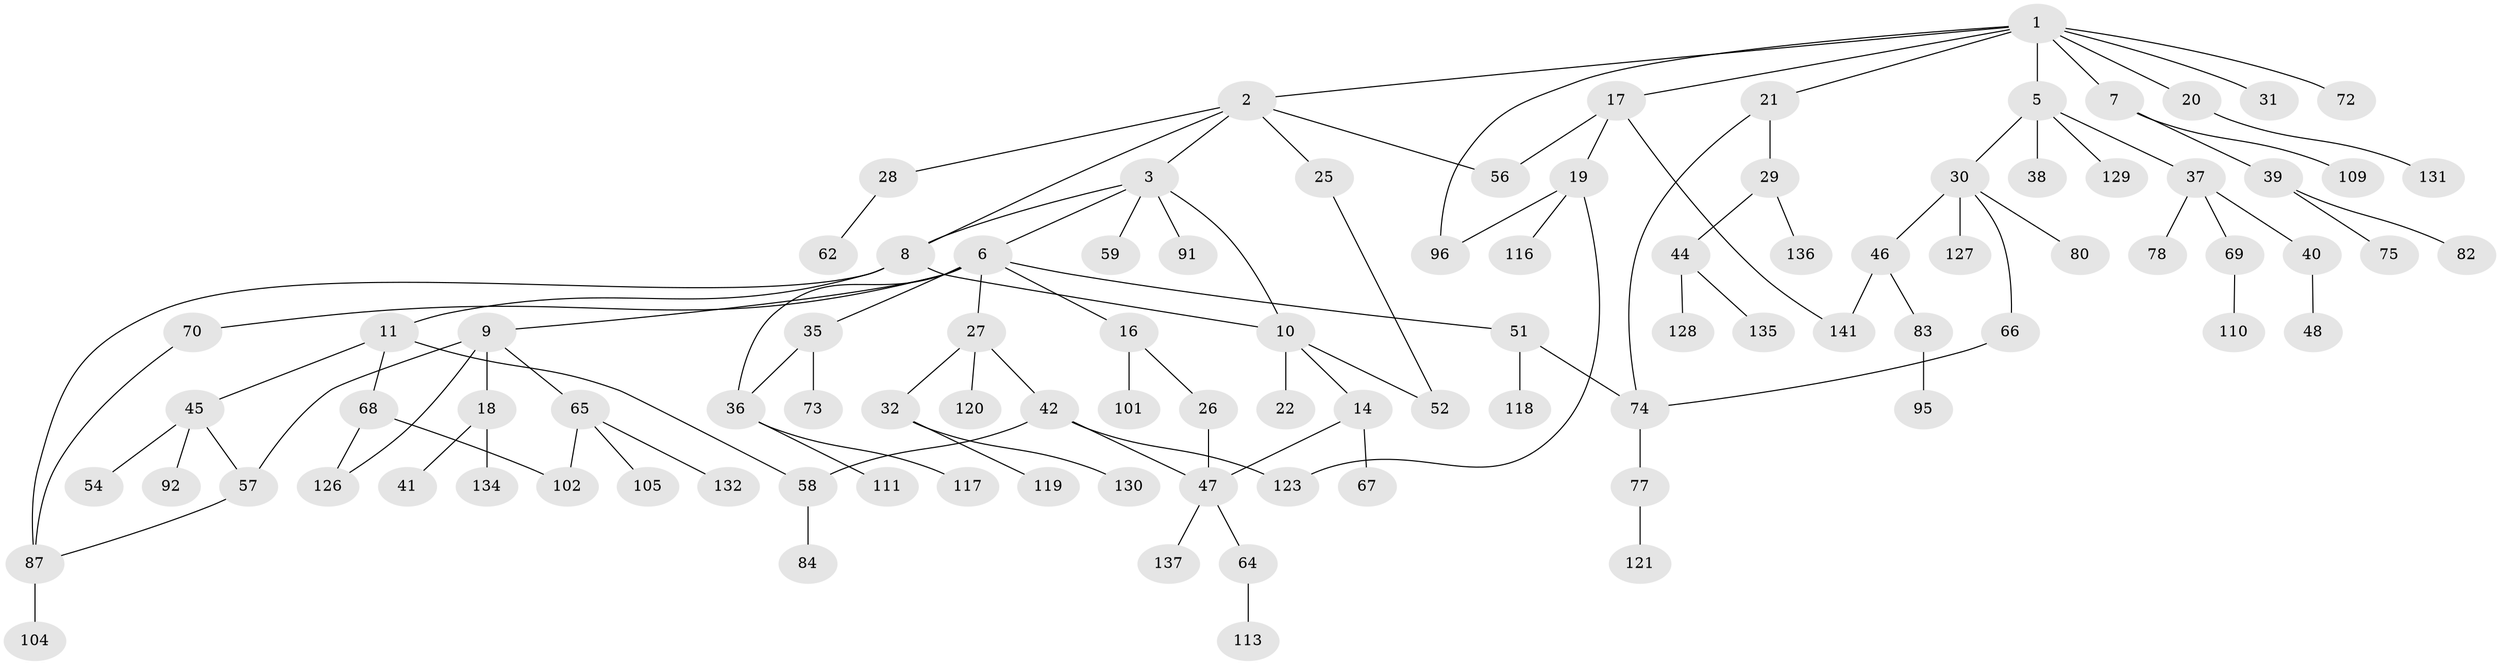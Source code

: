 // original degree distribution, {7: 0.007042253521126761, 6: 0.028169014084507043, 5: 0.04929577464788732, 4: 0.11267605633802817, 2: 0.22535211267605634, 3: 0.14788732394366197, 1: 0.4295774647887324}
// Generated by graph-tools (version 1.1) at 2025/41/03/06/25 10:41:30]
// undirected, 96 vertices, 113 edges
graph export_dot {
graph [start="1"]
  node [color=gray90,style=filled];
  1 [super="+4"];
  2;
  3 [super="+34"];
  5 [super="+23"];
  6 [super="+13"];
  7 [super="+33"];
  8 [super="+49"];
  9 [super="+15"];
  10 [super="+12"];
  11;
  14 [super="+53"];
  16 [super="+55"];
  17 [super="+98"];
  18 [super="+60"];
  19 [super="+133"];
  20 [super="+103"];
  21 [super="+24"];
  22 [super="+112"];
  25 [super="+63"];
  26;
  27 [super="+89"];
  28;
  29 [super="+43"];
  30 [super="+85"];
  31;
  32 [super="+88"];
  35 [super="+97"];
  36 [super="+100"];
  37 [super="+61"];
  38;
  39 [super="+108"];
  40;
  41;
  42 [super="+76"];
  44;
  45 [super="+79"];
  46 [super="+50"];
  47 [super="+81"];
  48 [super="+93"];
  51 [super="+86"];
  52;
  54;
  56;
  57;
  58 [super="+99"];
  59;
  62;
  64 [super="+115"];
  65 [super="+139"];
  66 [super="+124"];
  67;
  68 [super="+90"];
  69 [super="+71"];
  70 [super="+94"];
  72 [super="+107"];
  73;
  74 [super="+106"];
  75;
  77;
  78;
  80;
  82 [super="+122"];
  83;
  84;
  87 [super="+140"];
  91 [super="+125"];
  92;
  95;
  96 [super="+114"];
  101 [super="+142"];
  102;
  104;
  105;
  109;
  110;
  111 [super="+138"];
  113;
  116;
  117;
  118;
  119;
  120;
  121;
  123;
  126;
  127;
  128;
  129;
  130;
  131;
  132;
  134;
  135;
  136;
  137;
  141;
  1 -- 2;
  1 -- 17;
  1 -- 20;
  1 -- 21;
  1 -- 31;
  1 -- 72;
  1 -- 96;
  1 -- 5;
  1 -- 7;
  2 -- 3;
  2 -- 25;
  2 -- 28;
  2 -- 56;
  2 -- 8;
  3 -- 6;
  3 -- 8;
  3 -- 91;
  3 -- 59;
  3 -- 10;
  5 -- 30;
  5 -- 37;
  5 -- 38;
  5 -- 129;
  6 -- 9;
  6 -- 16;
  6 -- 35;
  6 -- 36;
  6 -- 51;
  6 -- 70;
  6 -- 27;
  7 -- 39;
  7 -- 109;
  8 -- 10;
  8 -- 11;
  8 -- 87;
  9 -- 18;
  9 -- 57;
  9 -- 65;
  9 -- 126;
  10 -- 14;
  10 -- 52;
  10 -- 22;
  11 -- 45;
  11 -- 58;
  11 -- 68;
  14 -- 67;
  14 -- 47;
  16 -- 26;
  16 -- 101;
  17 -- 19;
  17 -- 56;
  17 -- 141;
  18 -- 41;
  18 -- 134;
  19 -- 116;
  19 -- 96;
  19 -- 123;
  20 -- 131;
  21 -- 29;
  21 -- 74;
  25 -- 52;
  26 -- 47;
  27 -- 32;
  27 -- 42;
  27 -- 120;
  28 -- 62;
  29 -- 44;
  29 -- 136;
  30 -- 46;
  30 -- 66;
  30 -- 80;
  30 -- 127;
  32 -- 119;
  32 -- 130;
  35 -- 73;
  35 -- 36;
  36 -- 111;
  36 -- 117;
  37 -- 40;
  37 -- 69;
  37 -- 78;
  39 -- 75;
  39 -- 82;
  40 -- 48;
  42 -- 47;
  42 -- 123;
  42 -- 58;
  44 -- 128;
  44 -- 135;
  45 -- 54;
  45 -- 92;
  45 -- 57;
  46 -- 83;
  46 -- 141;
  47 -- 64;
  47 -- 137;
  51 -- 74;
  51 -- 118;
  57 -- 87;
  58 -- 84;
  64 -- 113;
  65 -- 105;
  65 -- 132;
  65 -- 102;
  66 -- 74;
  68 -- 102;
  68 -- 126;
  69 -- 110;
  70 -- 87;
  74 -- 77;
  77 -- 121;
  83 -- 95;
  87 -- 104;
}
